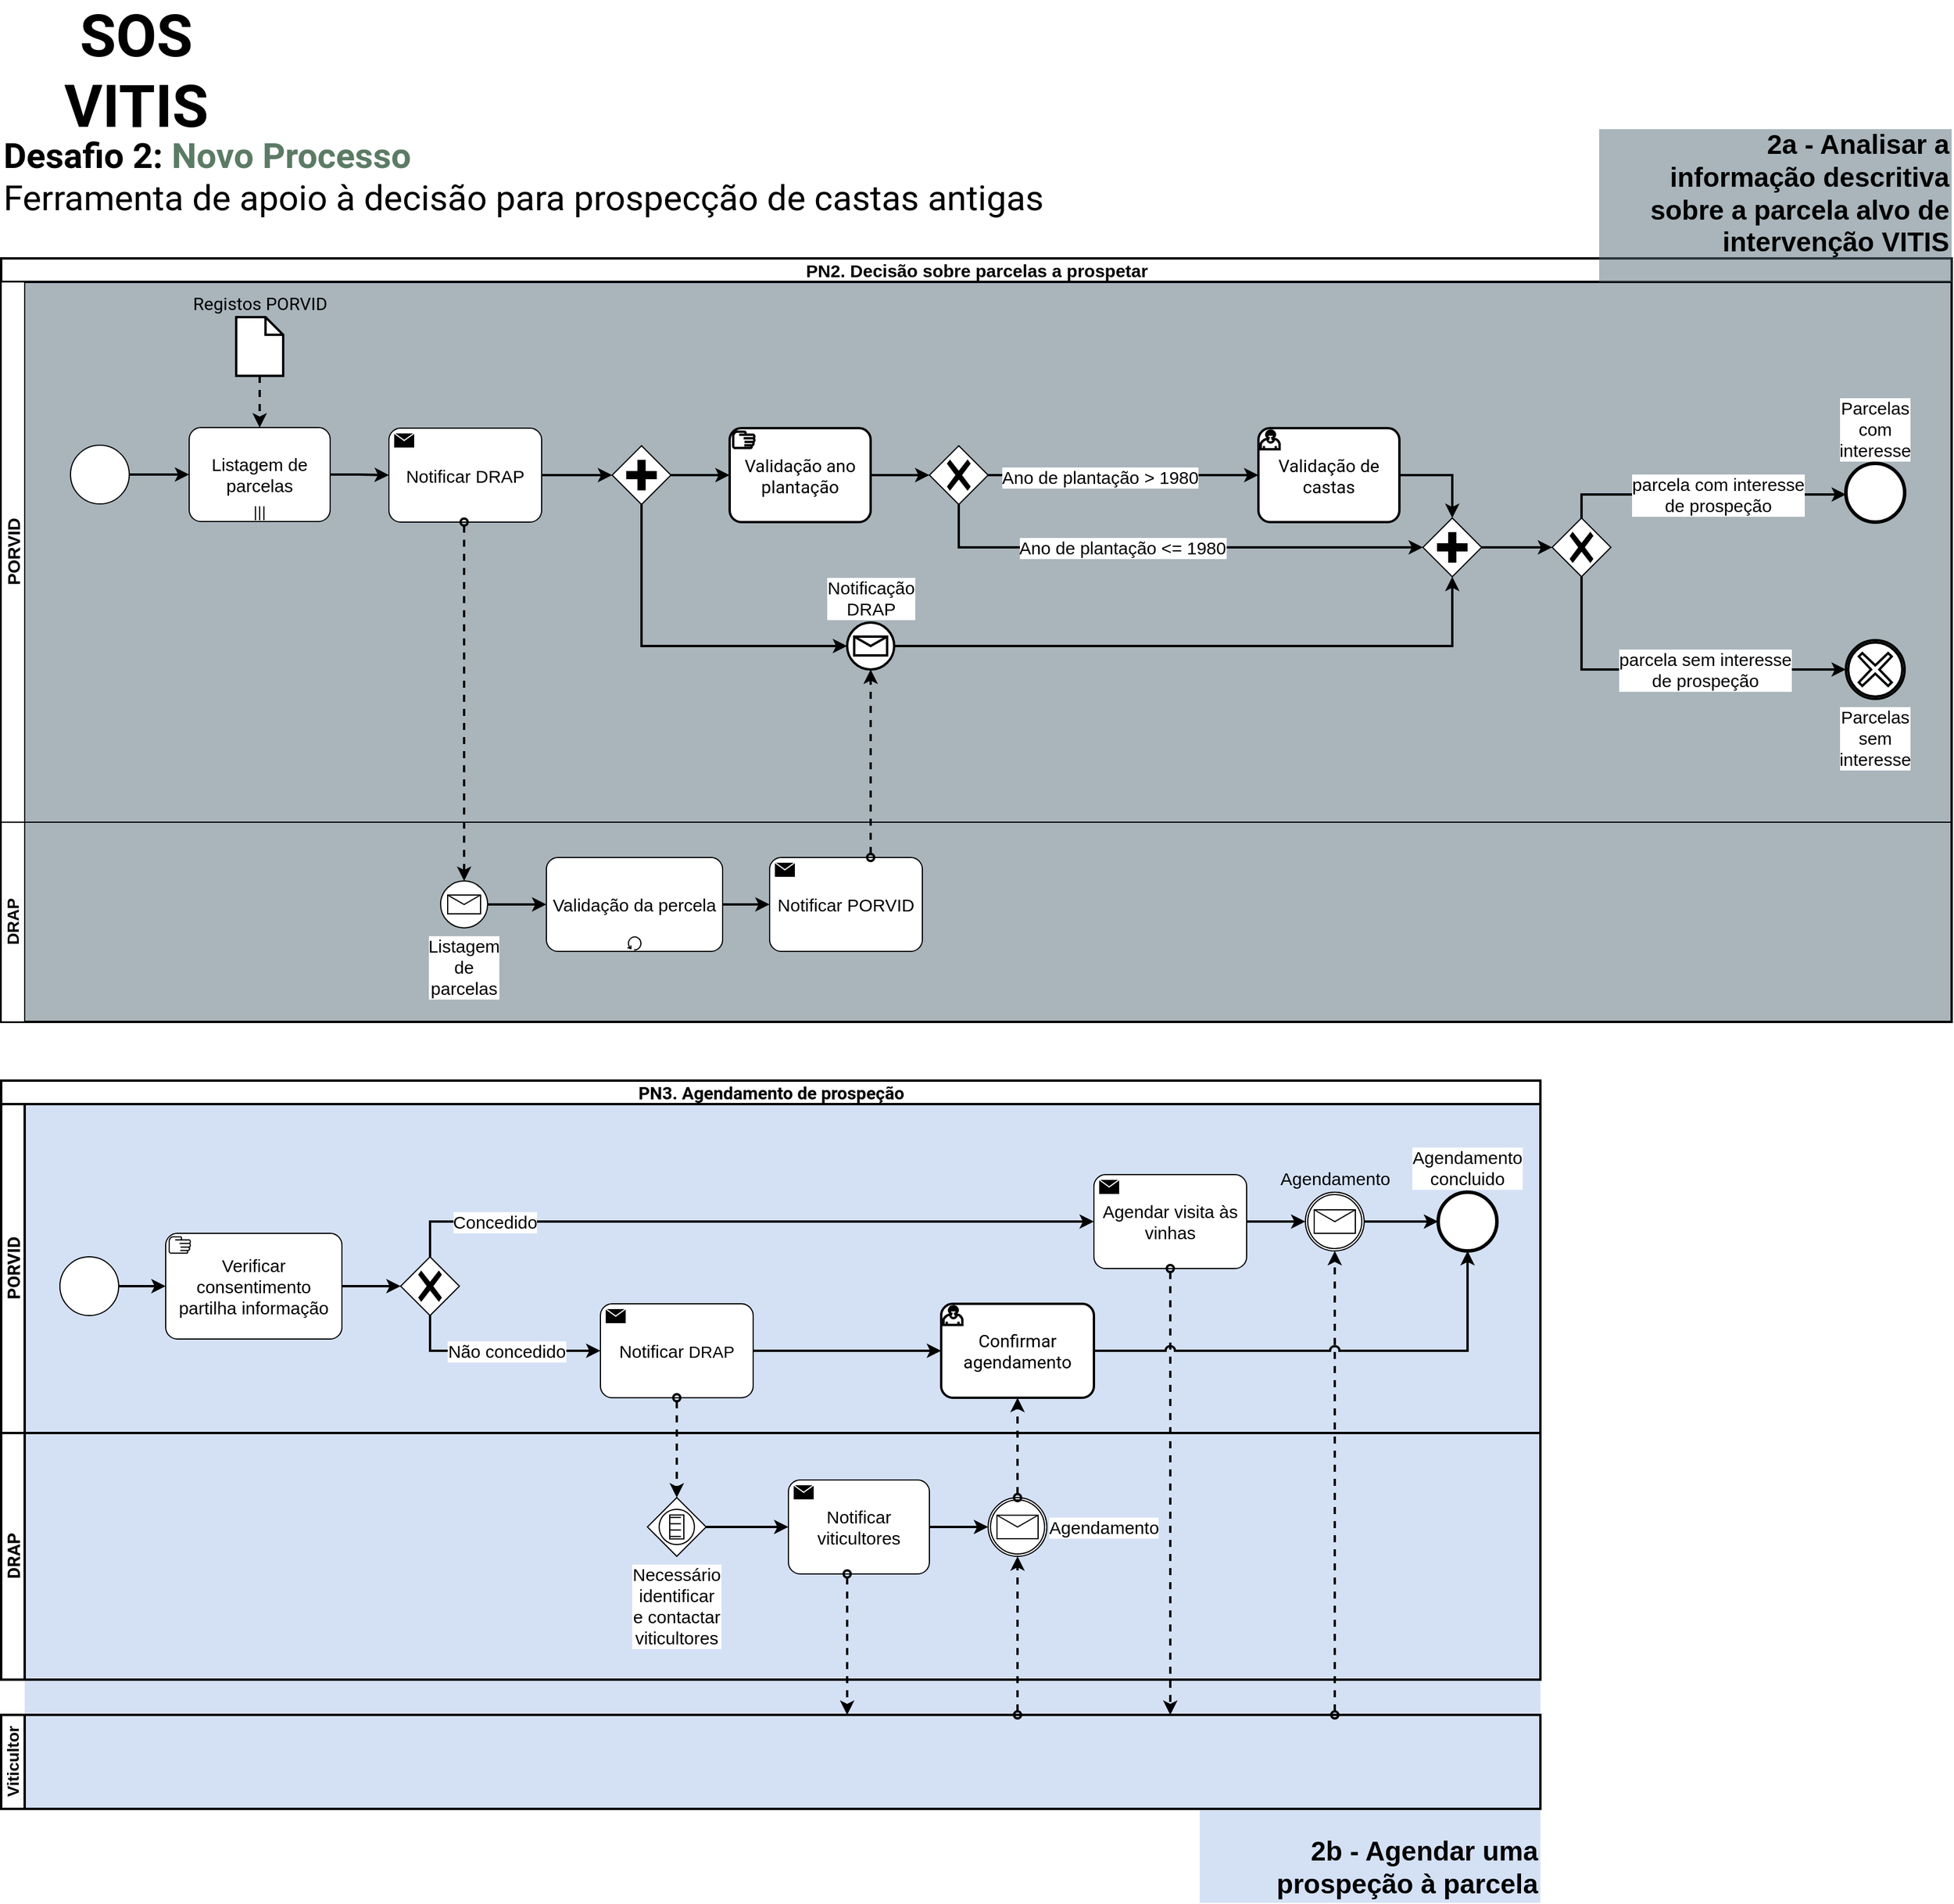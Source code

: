<mxfile compressed="false" version="15.8.7" type="device">
  <diagram id="prtHgNgQTEPvFCAcTncT" name="Processos Alto Nível">
    <mxGraphModel dx="1359" dy="1280" grid="1" gridSize="10" guides="1" tooltips="1" connect="1" arrows="1" fold="1" page="1" pageScale="1" pageWidth="827" pageHeight="1169" math="0" shadow="0">
      <root>
        <mxCell id="0" />
        <mxCell id="1" parent="0" />
        <mxCell id="S9uaVLwE42Bdewrq16Cx-98" value="" style="rounded=0;whiteSpace=wrap;html=1;labelBackgroundColor=none;fontSize=20;strokeWidth=2;fillColor=#A9C4EB;gradientDirection=south;dashed=1;strokeColor=none;opacity=50;" parent="1" vertex="1">
          <mxGeometry x="60" y="940" width="1290" height="620" as="geometry" />
        </mxCell>
        <mxCell id="S9uaVLwE42Bdewrq16Cx-61" value="" style="rounded=0;whiteSpace=wrap;html=1;labelBackgroundColor=none;fontSize=20;strokeWidth=2;fillColor=#546d78;gradientDirection=south;dashed=1;strokeColor=none;opacity=50;" parent="1" vertex="1">
          <mxGeometry x="60" y="260" width="1640" height="630" as="geometry" />
        </mxCell>
        <mxCell id="NLFkMVxidJrpuLbfi5vq-1" value="&lt;b&gt;Desafio 2: &lt;font color=&quot;#5b7b65&quot;&gt;Novo Processo&lt;/font&gt;&lt;/b&gt;&lt;br&gt;Ferramenta de apoio à decisão para prospecção de castas antigas" style="text;html=1;strokeColor=none;fillColor=none;align=left;verticalAlign=middle;whiteSpace=wrap;rounded=0;fontSize=30;fontFamily=Roboto;fontSource=https%3A%2F%2Ffonts.googleapis.com%2Fcss%3Ffamily%3DRoboto;" parent="1" vertex="1">
          <mxGeometry x="40" y="120" width="1060" height="100" as="geometry" />
        </mxCell>
        <mxCell id="8Ae6zeDYgx-UutW48Nks-52" value="" style="rounded=0;whiteSpace=wrap;html=1;labelBackgroundColor=none;fontSize=20;strokeWidth=2;fillColor=#A9C4EB;gradientDirection=south;dashed=1;strokeColor=none;opacity=50;" parent="1" vertex="1">
          <mxGeometry x="1060" y="1560" width="290" height="80" as="geometry" />
        </mxCell>
        <mxCell id="8Ae6zeDYgx-UutW48Nks-53" value="&lt;span style=&quot;font-size: 23px&quot;&gt;2b - Agendar uma prospeção à parcela&lt;/span&gt;" style="rounded=0;whiteSpace=wrap;html=1;fontSize=20;fontColor=#000000;strokeColor=none;fillColor=none;opacity=50;fontStyle=1;strokeWidth=2;fontFamily=Helvetica;align=right;" parent="1" vertex="1">
          <mxGeometry x="1070" y="1580" width="280" height="60" as="geometry" />
        </mxCell>
        <mxCell id="8Ae6zeDYgx-UutW48Nks-54" value="&lt;font style=&quot;font-size: 50px;&quot;&gt;&lt;b style=&quot;font-size: 50px;&quot;&gt;SOS VITIS&lt;/b&gt;&lt;/font&gt;" style="text;html=1;strokeColor=none;fillColor=none;align=center;verticalAlign=middle;whiteSpace=wrap;rounded=0;fontFamily=Roboto;fontSize=50;fontColor=#000000;fontSource=https%3A%2F%2Ffonts.googleapis.com%2Fcss%3Ffamily%3DRoboto;" parent="1" vertex="1">
          <mxGeometry x="40" y="40" width="230" height="80" as="geometry" />
        </mxCell>
        <mxCell id="S9uaVLwE42Bdewrq16Cx-85" style="edgeStyle=orthogonalEdgeStyle;rounded=0;jumpStyle=arc;orthogonalLoop=1;jettySize=auto;html=1;dashed=1;fontFamily=Roboto;fontSource=https%3A%2F%2Ffonts.googleapis.com%2Fcss%3Ffamily%3DRoboto;fontSize=15;fontColor=#000000;startArrow=oval;startFill=0;endArrow=classic;endFill=1;strokeWidth=2;" parent="1" source="S9uaVLwE42Bdewrq16Cx-46" target="S9uaVLwE42Bdewrq16Cx-79" edge="1">
          <mxGeometry relative="1" as="geometry">
            <Array as="points">
              <mxPoint x="1175" y="1180" />
              <mxPoint x="1175" y="1180" />
            </Array>
          </mxGeometry>
        </mxCell>
        <mxCell id="S9uaVLwE42Bdewrq16Cx-92" style="edgeStyle=orthogonalEdgeStyle;rounded=0;jumpStyle=arc;orthogonalLoop=1;jettySize=auto;html=1;dashed=1;fontFamily=Roboto;fontSource=https%3A%2F%2Ffonts.googleapis.com%2Fcss%3Ffamily%3DRoboto;fontSize=15;fontColor=#000000;startArrow=oval;startFill=0;endArrow=classic;endFill=1;strokeWidth=2;" parent="1" source="S9uaVLwE42Bdewrq16Cx-46" target="S9uaVLwE42Bdewrq16Cx-89" edge="1">
          <mxGeometry relative="1" as="geometry">
            <Array as="points">
              <mxPoint x="905" y="1410" />
              <mxPoint x="905" y="1410" />
            </Array>
          </mxGeometry>
        </mxCell>
        <mxCell id="S9uaVLwE42Bdewrq16Cx-46" value="&lt;b&gt;Viticultor&lt;/b&gt;" style="swimlane;html=1;startSize=20;fontStyle=0;collapsible=0;horizontal=0;swimlaneLine=1;swimlaneFillColor=none;strokeWidth=2;rounded=0;shadow=0;glass=0;fontSize=14;fillColor=none;" parent="1" vertex="1">
          <mxGeometry x="40" y="1480" width="1310" height="80" as="geometry" />
        </mxCell>
        <mxCell id="S9uaVLwE42Bdewrq16Cx-63" value="PN3.&amp;nbsp;Agendamento de prospeção" style="swimlane;html=1;childLayout=stackLayout;resizeParent=1;resizeParentMax=0;horizontal=1;startSize=20;horizontalStack=0;fontFamily=Roboto;fontSource=https%3A%2F%2Ffonts.googleapis.com%2Fcss%3Ffamily%3DRoboto;fontSize=15;fontColor=#000000;strokeColor=default;strokeWidth=2;fillColor=default;gradientColor=none;" parent="1" vertex="1">
          <mxGeometry x="40" y="940" width="1310" height="510" as="geometry" />
        </mxCell>
        <mxCell id="S9uaVLwE42Bdewrq16Cx-64" value="PORVID" style="swimlane;html=1;startSize=20;horizontal=0;fontFamily=Roboto;fontSource=https%3A%2F%2Ffonts.googleapis.com%2Fcss%3Ffamily%3DRoboto;fontSize=15;fontColor=#000000;strokeColor=default;strokeWidth=2;fillColor=default;gradientColor=none;" parent="S9uaVLwE42Bdewrq16Cx-63" vertex="1">
          <mxGeometry y="20" width="1310" height="280" as="geometry" />
        </mxCell>
        <mxCell id="S9uaVLwE42Bdewrq16Cx-67" value="" style="points=[[0.145,0.145,0],[0.5,0,0],[0.855,0.145,0],[1,0.5,0],[0.855,0.855,0],[0.5,1,0],[0.145,0.855,0],[0,0.5,0]];shape=mxgraph.bpmn.event;html=1;verticalLabelPosition=bottom;labelBackgroundColor=#ffffff;verticalAlign=top;align=center;perimeter=ellipsePerimeter;outlineConnect=0;aspect=fixed;outline=standard;symbol=general;" parent="S9uaVLwE42Bdewrq16Cx-64" vertex="1">
          <mxGeometry x="50" y="130" width="50" height="50" as="geometry" />
        </mxCell>
        <mxCell id="S9uaVLwE42Bdewrq16Cx-74" value="" style="points=[[0.25,0.25,0],[0.5,0,0],[0.75,0.25,0],[1,0.5,0],[0.75,0.75,0],[0.5,1,0],[0.25,0.75,0],[0,0.5,0]];shape=mxgraph.bpmn.gateway2;html=1;verticalLabelPosition=bottom;labelBackgroundColor=#ffffff;verticalAlign=top;align=center;perimeter=rhombusPerimeter;outlineConnect=0;outline=none;symbol=none;gwType=exclusive;rounded=0;shadow=0;glass=0;sketch=0;fontSize=15;" parent="S9uaVLwE42Bdewrq16Cx-64" vertex="1">
          <mxGeometry x="340" y="130" width="50" height="50" as="geometry" />
        </mxCell>
        <mxCell id="S9uaVLwE42Bdewrq16Cx-80" style="edgeStyle=orthogonalEdgeStyle;rounded=0;jumpStyle=arc;orthogonalLoop=1;jettySize=auto;html=1;fontFamily=Roboto;fontSource=https%3A%2F%2Ffonts.googleapis.com%2Fcss%3Ffamily%3DRoboto;fontSize=15;fontColor=#000000;endArrow=classic;endFill=1;strokeWidth=2;" parent="S9uaVLwE42Bdewrq16Cx-64" source="S9uaVLwE42Bdewrq16Cx-75" target="S9uaVLwE42Bdewrq16Cx-79" edge="1">
          <mxGeometry relative="1" as="geometry" />
        </mxCell>
        <mxCell id="S9uaVLwE42Bdewrq16Cx-75" value="Agendar visita às vinhas" style="points=[[0.25,0,0],[0.5,0,0],[0.75,0,0],[1,0.25,0],[1,0.5,0],[1,0.75,0],[0.75,1,0],[0.5,1,0],[0.25,1,0],[0,0.75,0],[0,0.5,0],[0,0.25,0]];shape=mxgraph.bpmn.task;whiteSpace=wrap;rectStyle=rounded;size=10;taskMarker=send;rounded=0;shadow=0;glass=0;sketch=0;fontSize=15;align=center;verticalAlign=middle;html=1;" parent="S9uaVLwE42Bdewrq16Cx-64" vertex="1">
          <mxGeometry x="930" y="60" width="130" height="80" as="geometry" />
        </mxCell>
        <mxCell id="S9uaVLwE42Bdewrq16Cx-76" value="Notificar&amp;nbsp;&lt;span style=&quot;font-size: 14px&quot;&gt;DRAP&lt;/span&gt;" style="points=[[0.25,0,0],[0.5,0,0],[0.75,0,0],[1,0.25,0],[1,0.5,0],[1,0.75,0],[0.75,1,0],[0.5,1,0],[0.25,1,0],[0,0.75,0],[0,0.5,0],[0,0.25,0]];shape=mxgraph.bpmn.task;whiteSpace=wrap;rectStyle=rounded;size=10;taskMarker=send;rounded=0;shadow=0;glass=0;sketch=0;fontSize=15;align=center;verticalAlign=middle;html=1;" parent="S9uaVLwE42Bdewrq16Cx-64" vertex="1">
          <mxGeometry x="510" y="170" width="130" height="80" as="geometry" />
        </mxCell>
        <mxCell id="S9uaVLwE42Bdewrq16Cx-73" value="Não concedido" style="edgeStyle=orthogonalEdgeStyle;rounded=0;jumpStyle=none;orthogonalLoop=1;jettySize=auto;html=1;fontSize=15;startArrow=none;startFill=0;endArrow=classic;endFill=1;strokeWidth=2;" parent="S9uaVLwE42Bdewrq16Cx-64" source="S9uaVLwE42Bdewrq16Cx-74" target="S9uaVLwE42Bdewrq16Cx-76" edge="1">
          <mxGeometry x="0.086" relative="1" as="geometry">
            <Array as="points">
              <mxPoint x="365" y="210" />
            </Array>
            <mxPoint as="offset" />
          </mxGeometry>
        </mxCell>
        <mxCell id="S9uaVLwE42Bdewrq16Cx-72" value="Concedido" style="edgeStyle=orthogonalEdgeStyle;rounded=0;jumpStyle=none;orthogonalLoop=1;jettySize=auto;html=1;fontSize=15;startArrow=none;startFill=0;endArrow=classic;endFill=1;strokeWidth=2;" parent="S9uaVLwE42Bdewrq16Cx-64" source="S9uaVLwE42Bdewrq16Cx-74" target="S9uaVLwE42Bdewrq16Cx-75" edge="1">
          <mxGeometry x="-0.714" relative="1" as="geometry">
            <mxPoint x="590" y="40" as="targetPoint" />
            <Array as="points">
              <mxPoint x="365" y="100" />
            </Array>
            <mxPoint as="offset" />
          </mxGeometry>
        </mxCell>
        <mxCell id="S9uaVLwE42Bdewrq16Cx-82" style="edgeStyle=orthogonalEdgeStyle;rounded=0;jumpStyle=arc;orthogonalLoop=1;jettySize=auto;html=1;fontFamily=Roboto;fontSource=https%3A%2F%2Ffonts.googleapis.com%2Fcss%3Ffamily%3DRoboto;fontSize=15;fontColor=#000000;endArrow=classic;endFill=1;strokeWidth=2;" parent="S9uaVLwE42Bdewrq16Cx-64" source="S9uaVLwE42Bdewrq16Cx-79" target="S9uaVLwE42Bdewrq16Cx-81" edge="1">
          <mxGeometry relative="1" as="geometry" />
        </mxCell>
        <mxCell id="S9uaVLwE42Bdewrq16Cx-79" value="Agendamento" style="points=[[0.145,0.145,0],[0.5,0,0],[0.855,0.145,0],[1,0.5,0],[0.855,0.855,0],[0.5,1,0],[0.145,0.855,0],[0,0.5,0]];shape=mxgraph.bpmn.event;html=1;verticalLabelPosition=top;labelBackgroundColor=none;verticalAlign=bottom;align=center;perimeter=ellipsePerimeter;outlineConnect=0;aspect=fixed;outline=catching;symbol=message;rounded=0;shadow=0;glass=0;sketch=0;fontSize=15;labelPosition=center;" parent="S9uaVLwE42Bdewrq16Cx-64" vertex="1">
          <mxGeometry x="1110" y="75" width="50" height="50" as="geometry" />
        </mxCell>
        <mxCell id="S9uaVLwE42Bdewrq16Cx-81" value="&lt;span&gt;Agendamento concluido&lt;/span&gt;" style="points=[[0.145,0.145,0],[0.5,0,0],[0.855,0.145,0],[1,0.5,0],[0.855,0.855,0],[0.5,1,0],[0.145,0.855,0],[0,0.5,0]];shape=mxgraph.bpmn.event;html=1;verticalLabelPosition=top;labelBackgroundColor=#ffffff;verticalAlign=bottom;align=center;perimeter=ellipsePerimeter;outlineConnect=0;aspect=fixed;outline=end;symbol=terminate2;rounded=0;shadow=0;glass=0;sketch=0;fontSize=15;labelPosition=center;whiteSpace=wrap;" parent="S9uaVLwE42Bdewrq16Cx-64" vertex="1">
          <mxGeometry x="1223" y="75" width="50" height="50" as="geometry" />
        </mxCell>
        <mxCell id="S9uaVLwE42Bdewrq16Cx-65" value="DRAP" style="swimlane;html=1;startSize=20;horizontal=0;fontFamily=Roboto;fontSource=https%3A%2F%2Ffonts.googleapis.com%2Fcss%3Ffamily%3DRoboto;fontSize=15;fontColor=#000000;strokeColor=default;strokeWidth=2;fillColor=default;gradientColor=none;" parent="S9uaVLwE42Bdewrq16Cx-63" vertex="1">
          <mxGeometry y="300" width="1310" height="210" as="geometry" />
        </mxCell>
        <mxCell id="S9uaVLwE42Bdewrq16Cx-86" value="Necessário identificar e contactar viticultores" style="points=[[0.25,0.25,0],[0.5,0,0],[0.75,0.25,0],[1,0.5,0],[0.75,0.75,0],[0.5,1,0],[0.25,0.75,0],[0,0.5,0]];shape=mxgraph.bpmn.gateway2;html=1;verticalLabelPosition=bottom;labelBackgroundColor=#ffffff;verticalAlign=top;align=center;perimeter=rhombusPerimeter;outlineConnect=0;outline=standard;symbol=conditional;rounded=0;shadow=0;glass=0;sketch=0;fontSize=15;whiteSpace=wrap;labelPosition=center;" parent="S9uaVLwE42Bdewrq16Cx-65" vertex="1">
          <mxGeometry x="550" y="55" width="50" height="50" as="geometry" />
        </mxCell>
        <mxCell id="S9uaVLwE42Bdewrq16Cx-87" value="Notificar viticultores" style="points=[[0.25,0,0],[0.5,0,0],[0.75,0,0],[1,0.25,0],[1,0.5,0],[1,0.75,0],[0.75,1,0],[0.5,1,0],[0.25,1,0],[0,0.75,0],[0,0.5,0],[0,0.25,0]];shape=mxgraph.bpmn.task;whiteSpace=wrap;rectStyle=rounded;size=10;taskMarker=send;rounded=0;shadow=0;glass=0;sketch=0;fontSize=15;align=center;verticalAlign=middle;html=1;" parent="S9uaVLwE42Bdewrq16Cx-65" vertex="1">
          <mxGeometry x="670" y="40" width="120" height="80" as="geometry" />
        </mxCell>
        <mxCell id="S9uaVLwE42Bdewrq16Cx-88" style="edgeStyle=orthogonalEdgeStyle;rounded=0;jumpStyle=none;orthogonalLoop=1;jettySize=auto;html=1;fontSize=15;startArrow=none;startFill=0;endArrow=classic;endFill=1;strokeWidth=2;" parent="S9uaVLwE42Bdewrq16Cx-65" source="S9uaVLwE42Bdewrq16Cx-86" target="S9uaVLwE42Bdewrq16Cx-87" edge="1">
          <mxGeometry relative="1" as="geometry">
            <mxPoint x="1090" y="-1370" as="targetPoint" />
          </mxGeometry>
        </mxCell>
        <mxCell id="S9uaVLwE42Bdewrq16Cx-89" value="Agendamento" style="points=[[0.145,0.145,0],[0.5,0,0],[0.855,0.145,0],[1,0.5,0],[0.855,0.855,0],[0.5,1,0],[0.145,0.855,0],[0,0.5,0]];shape=mxgraph.bpmn.event;html=1;verticalLabelPosition=middle;labelBackgroundColor=#ffffff;verticalAlign=middle;align=left;perimeter=ellipsePerimeter;outlineConnect=0;aspect=fixed;outline=catching;symbol=message;rounded=0;shadow=0;glass=0;sketch=0;fontSize=15;labelPosition=right;" parent="S9uaVLwE42Bdewrq16Cx-65" vertex="1">
          <mxGeometry x="840" y="55" width="50" height="50" as="geometry" />
        </mxCell>
        <mxCell id="S9uaVLwE42Bdewrq16Cx-90" style="edgeStyle=orthogonalEdgeStyle;rounded=0;jumpStyle=arc;jumpSize=10;orthogonalLoop=1;jettySize=auto;html=1;fontSize=15;startArrow=none;startFill=0;endArrow=classic;endFill=1;strokeWidth=2;" parent="S9uaVLwE42Bdewrq16Cx-65" source="S9uaVLwE42Bdewrq16Cx-87" target="S9uaVLwE42Bdewrq16Cx-89" edge="1">
          <mxGeometry relative="1" as="geometry" />
        </mxCell>
        <mxCell id="S9uaVLwE42Bdewrq16Cx-93" style="edgeStyle=orthogonalEdgeStyle;rounded=0;jumpStyle=arc;orthogonalLoop=1;jettySize=auto;html=1;dashed=1;fontFamily=Roboto;fontSource=https%3A%2F%2Ffonts.googleapis.com%2Fcss%3Ffamily%3DRoboto;fontSize=15;fontColor=#000000;startArrow=oval;startFill=0;endArrow=classic;endFill=1;strokeWidth=2;" parent="S9uaVLwE42Bdewrq16Cx-63" source="S9uaVLwE42Bdewrq16Cx-76" target="S9uaVLwE42Bdewrq16Cx-86" edge="1">
          <mxGeometry relative="1" as="geometry" />
        </mxCell>
        <mxCell id="S9uaVLwE42Bdewrq16Cx-84" style="edgeStyle=orthogonalEdgeStyle;rounded=0;jumpStyle=arc;orthogonalLoop=1;jettySize=auto;html=1;fontFamily=Roboto;fontSource=https%3A%2F%2Ffonts.googleapis.com%2Fcss%3Ffamily%3DRoboto;fontSize=15;fontColor=#000000;endArrow=classic;endFill=1;strokeWidth=2;dashed=1;startArrow=oval;startFill=0;" parent="1" source="S9uaVLwE42Bdewrq16Cx-75" edge="1">
          <mxGeometry relative="1" as="geometry">
            <mxPoint x="1035" y="1480" as="targetPoint" />
            <Array as="points">
              <mxPoint x="1035" y="1480" />
            </Array>
          </mxGeometry>
        </mxCell>
        <mxCell id="S9uaVLwE42Bdewrq16Cx-91" style="edgeStyle=orthogonalEdgeStyle;rounded=0;jumpStyle=arc;orthogonalLoop=1;jettySize=auto;html=1;dashed=1;fontFamily=Roboto;fontSource=https%3A%2F%2Ffonts.googleapis.com%2Fcss%3Ffamily%3DRoboto;fontSize=15;fontColor=#000000;startArrow=oval;startFill=0;endArrow=classic;endFill=1;strokeWidth=2;" parent="1" source="S9uaVLwE42Bdewrq16Cx-87" edge="1">
          <mxGeometry relative="1" as="geometry">
            <mxPoint x="760" y="1480" as="targetPoint" />
            <Array as="points">
              <mxPoint x="760" y="1470" />
            </Array>
          </mxGeometry>
        </mxCell>
        <mxCell id="S9uaVLwE42Bdewrq16Cx-104" value="&lt;span style=&quot;font-size: 15px ; background-color: rgb(255 , 255 , 255)&quot;&gt;PN2.&amp;nbsp;&lt;/span&gt;&lt;span style=&quot;font-size: 15px&quot;&gt;Decisão sobre parcelas a prospetar&lt;/span&gt;" style="swimlane;html=1;childLayout=stackLayout;resizeParent=1;resizeParentMax=0;horizontal=1;startSize=20;horizontalStack=0;strokeWidth=2;" parent="1" vertex="1">
          <mxGeometry x="40" y="240" width="1660" height="650" as="geometry">
            <mxRectangle x="40" y="1730" width="250" height="20" as="alternateBounds" />
          </mxGeometry>
        </mxCell>
        <mxCell id="S9uaVLwE42Bdewrq16Cx-105" value="&lt;span style=&quot;font-size: 15px&quot;&gt;PORVID&lt;/span&gt;" style="swimlane;html=1;startSize=20;horizontal=0;" parent="S9uaVLwE42Bdewrq16Cx-104" vertex="1">
          <mxGeometry y="20" width="1660" height="460" as="geometry" />
        </mxCell>
        <mxCell id="S9uaVLwE42Bdewrq16Cx-106" style="edgeStyle=orthogonalEdgeStyle;rounded=0;orthogonalLoop=1;jettySize=auto;html=1;fontSize=15;endArrow=classic;endFill=1;strokeWidth=2;" parent="S9uaVLwE42Bdewrq16Cx-105" source="S9uaVLwE42Bdewrq16Cx-107" target="S9uaVLwE42Bdewrq16Cx-113" edge="1">
          <mxGeometry relative="1" as="geometry" />
        </mxCell>
        <mxCell id="S9uaVLwE42Bdewrq16Cx-107" value="" style="points=[[0.145,0.145,0],[0.5,0,0],[0.855,0.145,0],[1,0.5,0],[0.855,0.855,0],[0.5,1,0],[0.145,0.855,0],[0,0.5,0]];shape=mxgraph.bpmn.event;html=1;verticalLabelPosition=bottom;labelBackgroundColor=#ffffff;verticalAlign=top;align=center;perimeter=ellipsePerimeter;outlineConnect=0;aspect=fixed;outline=standard;symbol=general;" parent="S9uaVLwE42Bdewrq16Cx-105" vertex="1">
          <mxGeometry x="59" y="139" width="50" height="50" as="geometry" />
        </mxCell>
        <mxCell id="S9uaVLwE42Bdewrq16Cx-112" style="edgeStyle=orthogonalEdgeStyle;rounded=0;orthogonalLoop=1;jettySize=auto;html=1;strokeWidth=2;" parent="S9uaVLwE42Bdewrq16Cx-105" source="S9uaVLwE42Bdewrq16Cx-113" target="S9uaVLwE42Bdewrq16Cx-120" edge="1">
          <mxGeometry relative="1" as="geometry" />
        </mxCell>
        <mxCell id="S9uaVLwE42Bdewrq16Cx-113" value="Listagem de parcelas" style="points=[[0.25,0,0],[0.5,0,0],[0.75,0,0],[1,0.25,0],[1,0.5,0],[1,0.75,0],[0.75,1,0],[0.5,1,0],[0.25,1,0],[0,0.75,0],[0,0.5,0],[0,0.25,0]];shape=mxgraph.bpmn.task;whiteSpace=wrap;rectStyle=rounded;size=10;taskMarker=abstract;isLoopMultiParallel=1;fontSize=15;" parent="S9uaVLwE42Bdewrq16Cx-105" vertex="1">
          <mxGeometry x="160" y="124" width="120" height="80" as="geometry" />
        </mxCell>
        <mxCell id="S9uaVLwE42Bdewrq16Cx-114" style="edgeStyle=orthogonalEdgeStyle;rounded=0;orthogonalLoop=1;jettySize=auto;html=1;strokeWidth=2;" parent="S9uaVLwE42Bdewrq16Cx-105" source="S9uaVLwE42Bdewrq16Cx-115" target="S9uaVLwE42Bdewrq16Cx-122" edge="1">
          <mxGeometry relative="1" as="geometry">
            <mxPoint x="810" y="590" as="targetPoint" />
          </mxGeometry>
        </mxCell>
        <mxCell id="S9uaVLwE42Bdewrq16Cx-115" value="Notificação&lt;br&gt;DRAP" style="points=[[0.145,0.145,0],[0.5,0,0],[0.855,0.145,0],[1,0.5,0],[0.855,0.855,0],[0.5,1,0],[0.145,0.855,0],[0,0.5,0]];shape=mxgraph.bpmn.event;html=1;verticalLabelPosition=top;labelBackgroundColor=#ffffff;verticalAlign=bottom;align=center;perimeter=ellipsePerimeter;outlineConnect=0;aspect=fixed;outline=standard;symbol=message;fontSize=15;strokeWidth=2;labelPosition=center;" parent="S9uaVLwE42Bdewrq16Cx-105" vertex="1">
          <mxGeometry x="720" y="290" width="40" height="40" as="geometry" />
        </mxCell>
        <mxCell id="S9uaVLwE42Bdewrq16Cx-116" style="edgeStyle=orthogonalEdgeStyle;rounded=0;orthogonalLoop=1;jettySize=auto;html=1;strokeWidth=2;" parent="S9uaVLwE42Bdewrq16Cx-105" source="S9uaVLwE42Bdewrq16Cx-118" target="iuDeZnSWtHHvyOF3S0Ys-1" edge="1">
          <mxGeometry relative="1" as="geometry">
            <mxPoint x="620" y="164.5" as="targetPoint" />
            <Array as="points" />
          </mxGeometry>
        </mxCell>
        <mxCell id="S9uaVLwE42Bdewrq16Cx-117" style="edgeStyle=orthogonalEdgeStyle;rounded=0;orthogonalLoop=1;jettySize=auto;html=1;strokeWidth=2;" parent="S9uaVLwE42Bdewrq16Cx-105" source="S9uaVLwE42Bdewrq16Cx-118" target="S9uaVLwE42Bdewrq16Cx-115" edge="1">
          <mxGeometry relative="1" as="geometry">
            <Array as="points">
              <mxPoint x="545" y="310" />
            </Array>
          </mxGeometry>
        </mxCell>
        <mxCell id="S9uaVLwE42Bdewrq16Cx-118" value="" style="points=[[0.25,0.25,0],[0.5,0,0],[0.75,0.25,0],[1,0.5,0],[0.75,0.75,0],[0.5,1,0],[0.25,0.75,0],[0,0.5,0]];shape=mxgraph.bpmn.gateway2;html=1;verticalLabelPosition=bottom;labelBackgroundColor=#ffffff;verticalAlign=top;align=center;perimeter=rhombusPerimeter;outlineConnect=0;outline=none;symbol=none;gwType=parallel;labelBorderColor=none;" parent="S9uaVLwE42Bdewrq16Cx-105" vertex="1">
          <mxGeometry x="520" y="139.5" width="50" height="50" as="geometry" />
        </mxCell>
        <mxCell id="S9uaVLwE42Bdewrq16Cx-119" style="edgeStyle=orthogonalEdgeStyle;rounded=0;orthogonalLoop=1;jettySize=auto;html=1;strokeWidth=2;" parent="S9uaVLwE42Bdewrq16Cx-105" source="S9uaVLwE42Bdewrq16Cx-120" target="S9uaVLwE42Bdewrq16Cx-118" edge="1">
          <mxGeometry relative="1" as="geometry" />
        </mxCell>
        <mxCell id="S9uaVLwE42Bdewrq16Cx-120" value="Notificar DRAP" style="points=[[0.25,0,0],[0.5,0,0],[0.75,0,0],[1,0.25,0],[1,0.5,0],[1,0.75,0],[0.75,1,0],[0.5,1,0],[0.25,1,0],[0,0.75,0],[0,0.5,0],[0,0.25,0]];shape=mxgraph.bpmn.task;whiteSpace=wrap;rectStyle=rounded;size=10;taskMarker=send;rounded=0;shadow=0;glass=0;sketch=0;fontSize=15;align=center;verticalAlign=middle;html=1;" parent="S9uaVLwE42Bdewrq16Cx-105" vertex="1">
          <mxGeometry x="330" y="124.5" width="130" height="80" as="geometry" />
        </mxCell>
        <mxCell id="S9uaVLwE42Bdewrq16Cx-121" style="edgeStyle=orthogonalEdgeStyle;rounded=0;orthogonalLoop=1;jettySize=auto;html=1;strokeWidth=2;" parent="S9uaVLwE42Bdewrq16Cx-105" source="S9uaVLwE42Bdewrq16Cx-122" target="S9uaVLwE42Bdewrq16Cx-123" edge="1">
          <mxGeometry relative="1" as="geometry" />
        </mxCell>
        <mxCell id="S9uaVLwE42Bdewrq16Cx-122" value="" style="points=[[0.25,0.25,0],[0.5,0,0],[0.75,0.25,0],[1,0.5,0],[0.75,0.75,0],[0.5,1,0],[0.25,0.75,0],[0,0.5,0]];shape=mxgraph.bpmn.gateway2;html=1;verticalLabelPosition=bottom;labelBackgroundColor=#ffffff;verticalAlign=top;align=center;perimeter=rhombusPerimeter;outlineConnect=0;outline=none;symbol=none;gwType=parallel;labelBorderColor=none;" parent="S9uaVLwE42Bdewrq16Cx-105" vertex="1">
          <mxGeometry x="1210" y="201" width="50" height="50" as="geometry" />
        </mxCell>
        <mxCell id="S9uaVLwE42Bdewrq16Cx-123" value="" style="points=[[0.25,0.25,0],[0.5,0,0],[0.75,0.25,0],[1,0.5,0],[0.75,0.75,0],[0.5,1,0],[0.25,0.75,0],[0,0.5,0]];shape=mxgraph.bpmn.gateway2;html=1;verticalLabelPosition=bottom;labelBackgroundColor=#ffffff;verticalAlign=top;align=center;perimeter=rhombusPerimeter;outlineConnect=0;outline=none;symbol=none;gwType=exclusive;rounded=0;shadow=0;glass=0;sketch=0;fontSize=15;" parent="S9uaVLwE42Bdewrq16Cx-105" vertex="1">
          <mxGeometry x="1320" y="201" width="50" height="50" as="geometry" />
        </mxCell>
        <mxCell id="S9uaVLwE42Bdewrq16Cx-124" style="edgeStyle=orthogonalEdgeStyle;rounded=0;orthogonalLoop=1;jettySize=auto;html=1;fontSize=15;endArrow=classic;endFill=1;strokeWidth=2;" parent="S9uaVLwE42Bdewrq16Cx-105" source="S9uaVLwE42Bdewrq16Cx-123" target="S9uaVLwE42Bdewrq16Cx-137" edge="1">
          <mxGeometry relative="1" as="geometry">
            <mxPoint x="1718" y="330" as="targetPoint" />
            <Array as="points">
              <mxPoint x="1345" y="330" />
            </Array>
          </mxGeometry>
        </mxCell>
        <mxCell id="S9uaVLwE42Bdewrq16Cx-125" value="parcela sem interesse&lt;br&gt;de prospeção" style="edgeLabel;html=1;align=center;verticalAlign=middle;resizable=0;points=[];fontSize=15;" parent="S9uaVLwE42Bdewrq16Cx-124" vertex="1" connectable="0">
          <mxGeometry x="0.146" y="6" relative="1" as="geometry">
            <mxPoint x="10" y="6" as="offset" />
          </mxGeometry>
        </mxCell>
        <mxCell id="S9uaVLwE42Bdewrq16Cx-126" value="parcela com interesse&lt;br&gt;de prospeção" style="edgeStyle=orthogonalEdgeStyle;rounded=0;orthogonalLoop=1;jettySize=auto;html=1;fontSize=15;endArrow=classic;endFill=1;strokeWidth=2;" parent="S9uaVLwE42Bdewrq16Cx-105" source="S9uaVLwE42Bdewrq16Cx-123" target="S9uaVLwE42Bdewrq16Cx-136" edge="1">
          <mxGeometry x="0.102" relative="1" as="geometry">
            <Array as="points">
              <mxPoint x="1345" y="181" />
            </Array>
            <mxPoint x="1610.0" y="181" as="targetPoint" />
            <mxPoint x="1" as="offset" />
          </mxGeometry>
        </mxCell>
        <mxCell id="S9uaVLwE42Bdewrq16Cx-127" value="" style="points=[[0.25,0.25,0],[0.5,0,0],[0.75,0.25,0],[1,0.5,0],[0.75,0.75,0],[0.5,1,0],[0.25,0.75,0],[0,0.5,0]];shape=mxgraph.bpmn.gateway2;html=1;verticalLabelPosition=bottom;labelBackgroundColor=#ffffff;verticalAlign=top;align=center;perimeter=rhombusPerimeter;outlineConnect=0;outline=none;symbol=none;gwType=exclusive;rounded=0;shadow=0;glass=0;sketch=0;fontSize=15;" parent="S9uaVLwE42Bdewrq16Cx-105" vertex="1">
          <mxGeometry x="790" y="139.5" width="50" height="50" as="geometry" />
        </mxCell>
        <mxCell id="S9uaVLwE42Bdewrq16Cx-128" style="edgeStyle=orthogonalEdgeStyle;rounded=0;orthogonalLoop=1;jettySize=auto;html=1;strokeWidth=2;" parent="S9uaVLwE42Bdewrq16Cx-105" source="S9uaVLwE42Bdewrq16Cx-154" target="S9uaVLwE42Bdewrq16Cx-122" edge="1">
          <mxGeometry relative="1" as="geometry">
            <Array as="points">
              <mxPoint x="1235" y="164" />
            </Array>
            <mxPoint x="1191" y="164.5" as="sourcePoint" />
          </mxGeometry>
        </mxCell>
        <mxCell id="S9uaVLwE42Bdewrq16Cx-130" style="edgeStyle=orthogonalEdgeStyle;rounded=0;orthogonalLoop=1;jettySize=auto;html=1;endArrow=classic;endFill=1;strokeWidth=2;" parent="S9uaVLwE42Bdewrq16Cx-105" source="S9uaVLwE42Bdewrq16Cx-127" target="S9uaVLwE42Bdewrq16Cx-122" edge="1">
          <mxGeometry relative="1" as="geometry">
            <mxPoint x="1220" y="310.5" as="targetPoint" />
            <Array as="points">
              <mxPoint x="815" y="226" />
            </Array>
          </mxGeometry>
        </mxCell>
        <mxCell id="S9uaVLwE42Bdewrq16Cx-131" value="&lt;span style=&quot;font-size: 15px&quot;&gt;Ano de plantação &amp;lt;= 1980&lt;/span&gt;" style="edgeLabel;html=1;align=center;verticalAlign=middle;resizable=0;points=[];" parent="S9uaVLwE42Bdewrq16Cx-130" vertex="1" connectable="0">
          <mxGeometry x="0.055" y="-2" relative="1" as="geometry">
            <mxPoint x="-52" y="-2" as="offset" />
          </mxGeometry>
        </mxCell>
        <mxCell id="S9uaVLwE42Bdewrq16Cx-132" style="edgeStyle=orthogonalEdgeStyle;rounded=0;orthogonalLoop=1;jettySize=auto;html=1;strokeWidth=2;" parent="S9uaVLwE42Bdewrq16Cx-105" source="iuDeZnSWtHHvyOF3S0Ys-1" target="S9uaVLwE42Bdewrq16Cx-127" edge="1">
          <mxGeometry relative="1" as="geometry">
            <mxPoint x="740" y="164.5" as="sourcePoint" />
          </mxGeometry>
        </mxCell>
        <mxCell id="S9uaVLwE42Bdewrq16Cx-134" style="edgeStyle=orthogonalEdgeStyle;rounded=0;orthogonalLoop=1;jettySize=auto;html=1;endArrow=classic;endFill=1;strokeWidth=2;" parent="S9uaVLwE42Bdewrq16Cx-105" source="S9uaVLwE42Bdewrq16Cx-127" target="S9uaVLwE42Bdewrq16Cx-154" edge="1">
          <mxGeometry relative="1" as="geometry">
            <mxPoint x="1071" y="130" as="targetPoint" />
            <Array as="points" />
          </mxGeometry>
        </mxCell>
        <mxCell id="S9uaVLwE42Bdewrq16Cx-135" value="&lt;font style=&quot;font-size: 15px&quot;&gt;Ano de plantação &amp;gt; 1980&lt;/font&gt;" style="edgeLabel;html=1;align=center;verticalAlign=middle;resizable=0;points=[];" parent="S9uaVLwE42Bdewrq16Cx-134" vertex="1" connectable="0">
          <mxGeometry x="-0.429" y="2" relative="1" as="geometry">
            <mxPoint x="29" y="3" as="offset" />
          </mxGeometry>
        </mxCell>
        <mxCell id="S9uaVLwE42Bdewrq16Cx-136" value="Parcelas com interesse" style="points=[[0.145,0.145,0],[0.5,0,0],[0.855,0.145,0],[1,0.5,0],[0.855,0.855,0],[0.5,1,0],[0.145,0.855,0],[0,0.5,0]];shape=mxgraph.bpmn.event;html=1;verticalLabelPosition=top;labelBackgroundColor=#ffffff;verticalAlign=bottom;align=center;perimeter=ellipsePerimeter;outlineConnect=0;aspect=fixed;outline=end;symbol=terminate2;rounded=0;shadow=0;glass=0;sketch=0;fontSize=15;labelBorderColor=none;whiteSpace=wrap;labelPosition=center;" parent="S9uaVLwE42Bdewrq16Cx-105" vertex="1">
          <mxGeometry x="1570" y="154.5" width="50" height="50" as="geometry" />
        </mxCell>
        <mxCell id="S9uaVLwE42Bdewrq16Cx-137" value="Parcelas sem interesse" style="points=[[0.145,0.145,0],[0.5,0,0],[0.855,0.145,0],[1,0.5,0],[0.855,0.855,0],[0.5,1,0],[0.145,0.855,0],[0,0.5,0]];shape=mxgraph.bpmn.event;html=1;verticalLabelPosition=bottom;labelBackgroundColor=#ffffff;verticalAlign=top;align=center;perimeter=ellipsePerimeter;outlineConnect=0;aspect=fixed;outline=boundInt;symbol=cancel;fontSize=15;strokeWidth=2;whiteSpace=wrap;" parent="S9uaVLwE42Bdewrq16Cx-105" vertex="1">
          <mxGeometry x="1570" y="305" width="50" height="50" as="geometry" />
        </mxCell>
        <mxCell id="S9uaVLwE42Bdewrq16Cx-154" value="Validação de castas" style="points=[[0.25,0,0],[0.5,0,0],[0.75,0,0],[1,0.25,0],[1,0.5,0],[1,0.75,0],[0.75,1,0],[0.5,1,0],[0.25,1,0],[0,0.75,0],[0,0.5,0],[0,0.25,0]];shape=mxgraph.bpmn.task;whiteSpace=wrap;rectStyle=rounded;size=10;taskMarker=user;fontFamily=Roboto;fontSource=https%3A%2F%2Ffonts.googleapis.com%2Fcss%3Ffamily%3DRoboto;fontSize=15;fontColor=#000000;strokeColor=default;strokeWidth=2;fillColor=default;gradientColor=none;" parent="S9uaVLwE42Bdewrq16Cx-105" vertex="1">
          <mxGeometry x="1070" y="124.5" width="120" height="80" as="geometry" />
        </mxCell>
        <mxCell id="S9uaVLwE42Bdewrq16Cx-156" style="edgeStyle=orthogonalEdgeStyle;rounded=0;jumpStyle=arc;orthogonalLoop=1;jettySize=auto;html=1;fontFamily=Roboto;fontSource=https%3A%2F%2Ffonts.googleapis.com%2Fcss%3Ffamily%3DRoboto;fontSize=15;fontColor=#000000;startArrow=none;startFill=0;endArrow=classic;endFill=1;strokeWidth=2;dashed=1;" parent="S9uaVLwE42Bdewrq16Cx-105" source="S9uaVLwE42Bdewrq16Cx-155" target="S9uaVLwE42Bdewrq16Cx-113" edge="1">
          <mxGeometry relative="1" as="geometry" />
        </mxCell>
        <mxCell id="S9uaVLwE42Bdewrq16Cx-155" value="Registos PORVID" style="shape=mxgraph.bpmn.data;labelPosition=center;verticalLabelPosition=top;align=center;verticalAlign=bottom;size=15;fontFamily=Roboto;fontSource=https%3A%2F%2Ffonts.googleapis.com%2Fcss%3Ffamily%3DRoboto;fontSize=15;fontColor=#000000;strokeColor=default;strokeWidth=2;fillColor=default;gradientColor=none;html=1;" parent="S9uaVLwE42Bdewrq16Cx-105" vertex="1">
          <mxGeometry x="200" y="30" width="40" height="50" as="geometry" />
        </mxCell>
        <mxCell id="iuDeZnSWtHHvyOF3S0Ys-1" value="&lt;span&gt;Validação ano plantação&lt;/span&gt;" style="points=[[0.25,0,0],[0.5,0,0],[0.75,0,0],[1,0.25,0],[1,0.5,0],[1,0.75,0],[0.75,1,0],[0.5,1,0],[0.25,1,0],[0,0.75,0],[0,0.5,0],[0,0.25,0]];shape=mxgraph.bpmn.task;whiteSpace=wrap;rectStyle=rounded;size=10;taskMarker=manual;fontFamily=Roboto;fontSource=https%3A%2F%2Ffonts.googleapis.com%2Fcss%3Ffamily%3DRoboto;fontSize=15;fontColor=#000000;strokeColor=default;strokeWidth=2;fillColor=default;gradientColor=none;html=1;" parent="S9uaVLwE42Bdewrq16Cx-105" vertex="1">
          <mxGeometry x="620" y="124.5" width="120" height="80" as="geometry" />
        </mxCell>
        <mxCell id="S9uaVLwE42Bdewrq16Cx-145" value="&lt;span style=&quot;font-size: 14px ; background-color: rgb(248 , 249 , 250)&quot;&gt;DRAP&lt;/span&gt;" style="swimlane;html=1;startSize=20;horizontal=0;" parent="S9uaVLwE42Bdewrq16Cx-104" vertex="1">
          <mxGeometry y="480" width="1660" height="170" as="geometry" />
        </mxCell>
        <mxCell id="S9uaVLwE42Bdewrq16Cx-146" value="Notificar PORVID" style="points=[[0.25,0,0],[0.5,0,0],[0.75,0,0],[1,0.25,0],[1,0.5,0],[1,0.75,0],[0.75,1,0],[0.5,1,0],[0.25,1,0],[0,0.75,0],[0,0.5,0],[0,0.25,0]];shape=mxgraph.bpmn.task;whiteSpace=wrap;rectStyle=rounded;size=10;taskMarker=send;rounded=0;shadow=0;glass=0;sketch=0;fontSize=15;align=center;verticalAlign=middle;html=1;" parent="S9uaVLwE42Bdewrq16Cx-145" vertex="1">
          <mxGeometry x="654" y="30" width="130" height="80" as="geometry" />
        </mxCell>
        <mxCell id="S9uaVLwE42Bdewrq16Cx-147" style="edgeStyle=orthogonalEdgeStyle;rounded=0;orthogonalLoop=1;jettySize=auto;html=1;fontSize=15;startArrow=none;startFill=0;endArrow=classic;endFill=1;strokeWidth=2;" parent="S9uaVLwE42Bdewrq16Cx-145" source="S9uaVLwE42Bdewrq16Cx-148" target="S9uaVLwE42Bdewrq16Cx-146" edge="1">
          <mxGeometry relative="1" as="geometry">
            <mxPoint x="239.0" y="-3380" as="sourcePoint" />
          </mxGeometry>
        </mxCell>
        <mxCell id="S9uaVLwE42Bdewrq16Cx-148" value="Validação da percela" style="points=[[0.25,0,0],[0.5,0,0],[0.75,0,0],[1,0.25,0],[1,0.5,0],[1,0.75,0],[0.75,1,0],[0.5,1,0],[0.25,1,0],[0,0.75,0],[0,0.5,0],[0,0.25,0]];shape=mxgraph.bpmn.task;whiteSpace=wrap;rectStyle=rounded;size=10;taskMarker=abstract;isLoopStandard=1;fillColor=default;fontSize=15;" parent="S9uaVLwE42Bdewrq16Cx-145" vertex="1">
          <mxGeometry x="464" y="30" width="150" height="80" as="geometry" />
        </mxCell>
        <mxCell id="S9uaVLwE42Bdewrq16Cx-149" style="edgeStyle=orthogonalEdgeStyle;rounded=0;jumpStyle=arc;orthogonalLoop=1;jettySize=auto;html=1;labelBackgroundColor=default;fontSize=15;startArrow=none;startFill=0;endArrow=classic;endFill=1;strokeWidth=2;" parent="S9uaVLwE42Bdewrq16Cx-145" source="S9uaVLwE42Bdewrq16Cx-150" target="S9uaVLwE42Bdewrq16Cx-148" edge="1">
          <mxGeometry relative="1" as="geometry" />
        </mxCell>
        <mxCell id="S9uaVLwE42Bdewrq16Cx-150" value="&lt;font face=&quot;arial, sans-serif&quot;&gt;Listagem de parcelas&lt;br&gt;&lt;/font&gt;" style="points=[[0.145,0.145,0],[0.5,0,0],[0.855,0.145,0],[1,0.5,0],[0.855,0.855,0],[0.5,1,0],[0.145,0.855,0],[0,0.5,0]];shape=mxgraph.bpmn.event;html=1;verticalLabelPosition=bottom;labelBackgroundColor=#ffffff;verticalAlign=top;align=center;perimeter=ellipsePerimeter;outlineConnect=0;aspect=fixed;outline=standard;symbol=message;rounded=0;shadow=0;glass=0;sketch=0;fontSize=15;whiteSpace=wrap;" parent="S9uaVLwE42Bdewrq16Cx-145" vertex="1">
          <mxGeometry x="374" y="50" width="40" height="40" as="geometry" />
        </mxCell>
        <mxCell id="S9uaVLwE42Bdewrq16Cx-151" style="edgeStyle=orthogonalEdgeStyle;rounded=0;jumpStyle=arc;orthogonalLoop=1;jettySize=auto;html=1;dashed=1;labelBackgroundColor=default;fontSize=15;startArrow=oval;startFill=0;endArrow=classic;endFill=1;strokeWidth=2;" parent="S9uaVLwE42Bdewrq16Cx-104" source="S9uaVLwE42Bdewrq16Cx-146" target="S9uaVLwE42Bdewrq16Cx-115" edge="1">
          <mxGeometry relative="1" as="geometry">
            <Array as="points">
              <mxPoint x="740" y="420" />
              <mxPoint x="740" y="420" />
            </Array>
            <mxPoint x="550" y="500" as="targetPoint" />
          </mxGeometry>
        </mxCell>
        <mxCell id="S9uaVLwE42Bdewrq16Cx-152" style="edgeStyle=orthogonalEdgeStyle;rounded=0;jumpStyle=arc;orthogonalLoop=1;jettySize=auto;html=1;labelBackgroundColor=default;fontSize=15;startArrow=oval;startFill=0;endArrow=classic;endFill=1;strokeWidth=2;dashed=1;" parent="S9uaVLwE42Bdewrq16Cx-104" source="S9uaVLwE42Bdewrq16Cx-120" target="S9uaVLwE42Bdewrq16Cx-150" edge="1">
          <mxGeometry relative="1" as="geometry">
            <Array as="points">
              <mxPoint x="394" y="390" />
              <mxPoint x="394" y="390" />
            </Array>
            <mxPoint x="220" y="370" as="sourcePoint" />
          </mxGeometry>
        </mxCell>
        <mxCell id="8Ae6zeDYgx-UutW48Nks-50" value="" style="rounded=0;whiteSpace=wrap;html=1;labelBackgroundColor=none;fontSize=20;strokeWidth=2;fillColor=#546d78;gradientDirection=south;dashed=1;strokeColor=none;opacity=50;" parent="1" vertex="1">
          <mxGeometry x="1400" y="130" width="300" height="130" as="geometry" />
        </mxCell>
        <mxCell id="8Ae6zeDYgx-UutW48Nks-24" value="&lt;span style=&quot;font-size: 23px&quot;&gt;2a - Analisar a informação descritiva sobre a parcela alvo de intervenção VITIS&lt;/span&gt;" style="rounded=0;whiteSpace=wrap;html=1;fontSize=20;fontColor=#000000;strokeColor=none;fillColor=none;opacity=50;fontStyle=1;strokeWidth=2;fontFamily=Helvetica;align=right;" parent="1" vertex="1">
          <mxGeometry x="1430" y="140" width="270" height="90" as="geometry" />
        </mxCell>
        <mxCell id="S9uaVLwE42Bdewrq16Cx-71" style="edgeStyle=orthogonalEdgeStyle;rounded=0;jumpStyle=arc;orthogonalLoop=1;jettySize=auto;html=1;fontFamily=Roboto;fontSource=https%3A%2F%2Ffonts.googleapis.com%2Fcss%3Ffamily%3DRoboto;fontSize=15;fontColor=#000000;endArrow=classic;endFill=1;strokeWidth=2;" parent="1" source="S9uaVLwE42Bdewrq16Cx-67" target="qEn7U7PluYw8vDi2foXL-1" edge="1">
          <mxGeometry relative="1" as="geometry">
            <mxPoint x="180.0" y="1115" as="targetPoint" />
          </mxGeometry>
        </mxCell>
        <mxCell id="S9uaVLwE42Bdewrq16Cx-78" style="edgeStyle=orthogonalEdgeStyle;rounded=0;jumpStyle=arc;orthogonalLoop=1;jettySize=auto;html=1;fontFamily=Roboto;fontSource=https%3A%2F%2Ffonts.googleapis.com%2Fcss%3Ffamily%3DRoboto;fontSize=15;fontColor=#000000;endArrow=classic;endFill=1;strokeWidth=2;" parent="1" source="qEn7U7PluYw8vDi2foXL-1" target="S9uaVLwE42Bdewrq16Cx-74" edge="1">
          <mxGeometry relative="1" as="geometry">
            <mxPoint x="335.0" y="1115" as="sourcePoint" />
          </mxGeometry>
        </mxCell>
        <mxCell id="S9uaVLwE42Bdewrq16Cx-159" value="Confirmar agendamento" style="points=[[0.25,0,0],[0.5,0,0],[0.75,0,0],[1,0.25,0],[1,0.5,0],[1,0.75,0],[0.75,1,0],[0.5,1,0],[0.25,1,0],[0,0.75,0],[0,0.5,0],[0,0.25,0]];shape=mxgraph.bpmn.task;whiteSpace=wrap;rectStyle=rounded;size=10;taskMarker=user;fontFamily=Roboto;fontSource=https%3A%2F%2Ffonts.googleapis.com%2Fcss%3Ffamily%3DRoboto;fontSize=15;fontColor=#000000;strokeColor=default;strokeWidth=2;fillColor=default;gradientColor=none;" parent="1" vertex="1">
          <mxGeometry x="840" y="1130" width="130" height="80" as="geometry" />
        </mxCell>
        <mxCell id="S9uaVLwE42Bdewrq16Cx-96" style="edgeStyle=orthogonalEdgeStyle;rounded=0;jumpStyle=arc;orthogonalLoop=1;jettySize=auto;html=1;fontFamily=Roboto;fontSource=https%3A%2F%2Ffonts.googleapis.com%2Fcss%3Ffamily%3DRoboto;fontSize=15;fontColor=#000000;startArrow=none;startFill=0;endArrow=classic;endFill=1;strokeWidth=2;" parent="1" source="S9uaVLwE42Bdewrq16Cx-76" target="S9uaVLwE42Bdewrq16Cx-159" edge="1">
          <mxGeometry relative="1" as="geometry">
            <mxPoint x="845" y="1170.0" as="targetPoint" />
          </mxGeometry>
        </mxCell>
        <mxCell id="S9uaVLwE42Bdewrq16Cx-97" style="edgeStyle=orthogonalEdgeStyle;rounded=0;jumpStyle=arc;orthogonalLoop=1;jettySize=auto;html=1;fontFamily=Roboto;fontSource=https%3A%2F%2Ffonts.googleapis.com%2Fcss%3Ffamily%3DRoboto;fontSize=15;fontColor=#000000;startArrow=none;startFill=0;endArrow=classic;endFill=1;strokeWidth=2;" parent="1" source="S9uaVLwE42Bdewrq16Cx-159" target="S9uaVLwE42Bdewrq16Cx-81" edge="1">
          <mxGeometry relative="1" as="geometry">
            <mxPoint x="965" y="1170.0" as="sourcePoint" />
          </mxGeometry>
        </mxCell>
        <mxCell id="S9uaVLwE42Bdewrq16Cx-95" style="edgeStyle=orthogonalEdgeStyle;rounded=0;jumpStyle=arc;orthogonalLoop=1;jettySize=auto;html=1;fontFamily=Roboto;fontSource=https%3A%2F%2Ffonts.googleapis.com%2Fcss%3Ffamily%3DRoboto;fontSize=15;fontColor=#000000;startArrow=oval;startFill=0;endArrow=classic;endFill=1;strokeWidth=2;dashed=1;" parent="1" source="S9uaVLwE42Bdewrq16Cx-89" target="S9uaVLwE42Bdewrq16Cx-159" edge="1">
          <mxGeometry relative="1" as="geometry">
            <mxPoint x="905" y="1210.0" as="targetPoint" />
          </mxGeometry>
        </mxCell>
        <mxCell id="qEn7U7PluYw8vDi2foXL-1" value="Verificar consentimento partilha informação" style="points=[[0.25,0,0],[0.5,0,0],[0.75,0,0],[1,0.25,0],[1,0.5,0],[1,0.75,0],[0.75,1,0],[0.5,1,0],[0.25,1,0],[0,0.75,0],[0,0.5,0],[0,0.25,0]];shape=mxgraph.bpmn.task;whiteSpace=wrap;rectStyle=rounded;size=10;taskMarker=manual;fontSize=15;" vertex="1" parent="1">
          <mxGeometry x="180" y="1070" width="150" height="90" as="geometry" />
        </mxCell>
      </root>
    </mxGraphModel>
  </diagram>
</mxfile>
